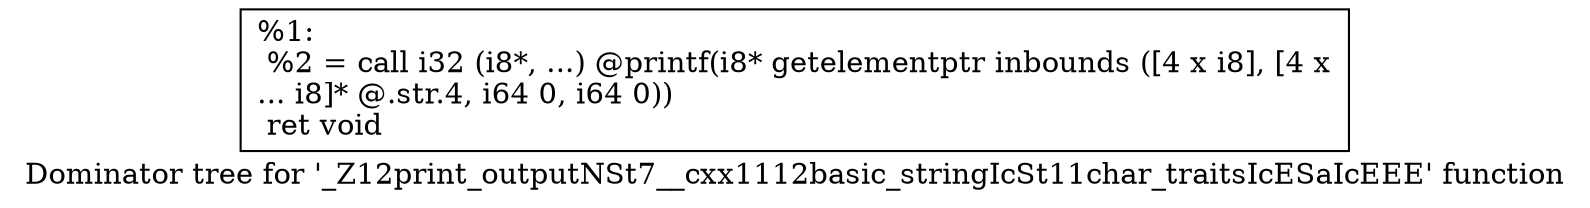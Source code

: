 digraph "Dominator tree for '_Z12print_outputNSt7__cxx1112basic_stringIcSt11char_traitsIcESaIcEEE' function" {
	label="Dominator tree for '_Z12print_outputNSt7__cxx1112basic_stringIcSt11char_traitsIcESaIcEEE' function";

	Node0x97b330 [shape=record,label="{%1:\l  %2 = call i32 (i8*, ...) @printf(i8* getelementptr inbounds ([4 x i8], [4 x\l... i8]* @.str.4, i64 0, i64 0))\l  ret void\l}"];
}
